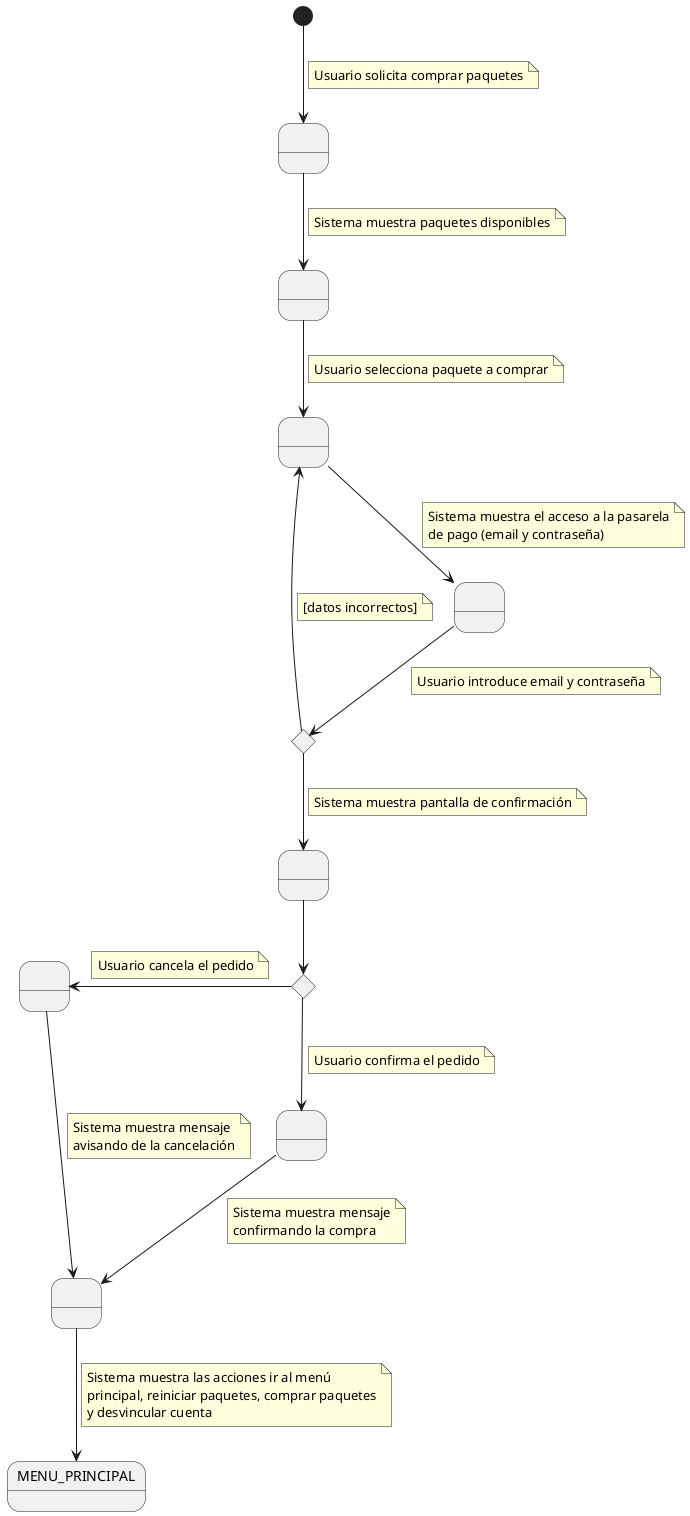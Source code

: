 @startuml

state " " as Estado1
state " " as Estado2
state " " as Estado3
state " " as Estado4
state " " as Estado5
state " " as Estado6
state " " as Estado7
state " " as Estado8
state "MENU_PRINCIPAL" as MenuPrincipal

state Condicion1 <<choice>>
state Condicion2 <<choice>>

[*] --> Estado1
    note on link
        Usuario solicita comprar paquetes
    end note

Estado1 --> Estado2
    note on link
        Sistema muestra paquetes disponibles
    end note

Estado2 --> Estado3
    note on link
        Usuario selecciona paquete a comprar
    end note

Estado3 -d-> Estado4
    note on link
        Sistema muestra el acceso a la pasarela
        de pago (email y contraseña)
    end note

Estado4 --> Condicion1
    note on link
        Usuario introduce email y contraseña
    end note

Condicion1 -l-> Estado3
    note on link
        [datos incorrectos]
    end note

Condicion1 --> Estado5
    note on link
        Sistema muestra pantalla de confirmación
    end note

Estado5 --> Condicion2

Condicion2 -l-> Estado6
    note on link
        Usuario cancela el pedido
    end note

Condicion2 --> Estado7
    note on link
        Usuario confirma el pedido
    end note

Estado6 --> Estado8
    note on link
        Sistema muestra mensaje
        avisando de la cancelación
    end note

Estado7 --> Estado8
    note on link
        Sistema muestra mensaje
        confirmando la compra
    end note

Estado8 --> MenuPrincipal
    note on link
        Sistema muestra las acciones ir al menú
        principal, reiniciar paquetes, comprar paquetes
        y desvincular cuenta
    end note

@enduml